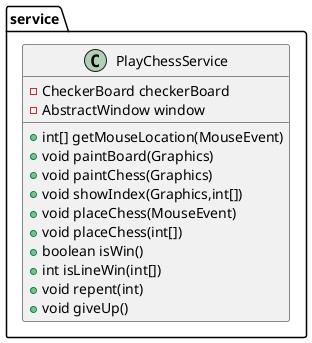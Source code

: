 @startuml
class service.PlayChessService {
- CheckerBoard checkerBoard
- AbstractWindow window
+ int[] getMouseLocation(MouseEvent)
+ void paintBoard(Graphics)
+ void paintChess(Graphics)
+ void showIndex(Graphics,int[])
+ void placeChess(MouseEvent)
+ void placeChess(int[])
+ boolean isWin()
+ int isLineWin(int[])
+ void repent(int)
+ void giveUp()
}
@enduml